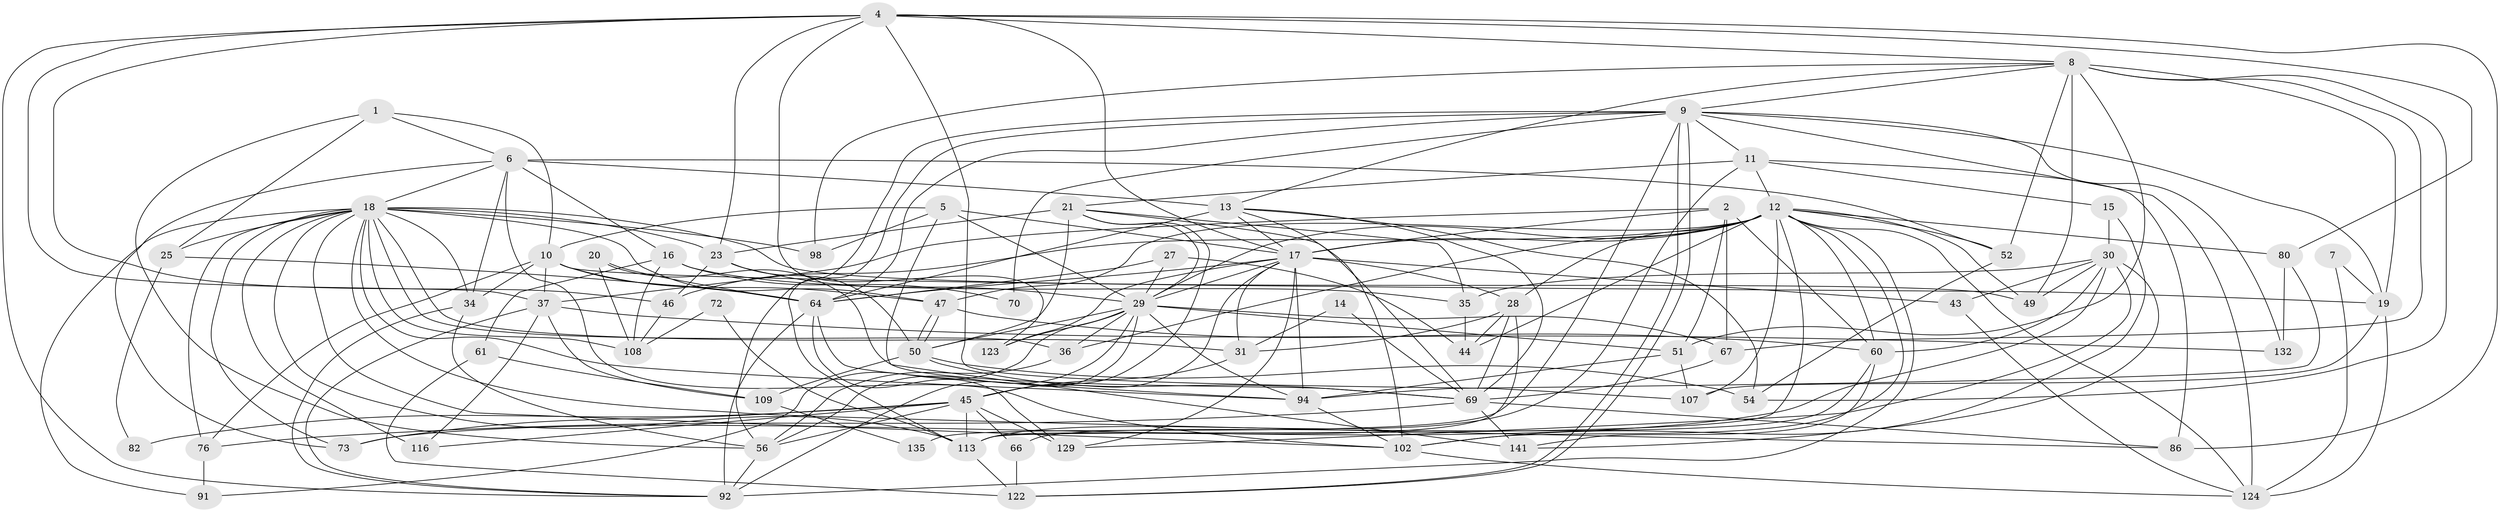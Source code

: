 // original degree distribution, {3: 0.2482758620689655, 4: 0.30344827586206896, 7: 0.041379310344827586, 2: 0.1310344827586207, 6: 0.06206896551724138, 9: 0.006896551724137931, 5: 0.2, 8: 0.006896551724137931}
// Generated by graph-tools (version 1.1) at 2025/15/03/09/25 04:15:16]
// undirected, 72 vertices, 207 edges
graph export_dot {
graph [start="1"]
  node [color=gray90,style=filled];
  1 [super="+3"];
  2 [super="+22"];
  4 [super="+68+71"];
  5 [super="+105"];
  6 [super="+65+59"];
  7;
  8 [super="+103+121"];
  9 [super="+114"];
  10 [super="+39+95"];
  11 [super="+40"];
  12 [super="+33+85+32"];
  13 [super="+41+88"];
  14;
  15;
  16;
  17 [super="+74+99+38"];
  18 [super="+104+24+26+48"];
  19 [super="+110"];
  20;
  21 [super="+57+58"];
  23 [super="+96"];
  25;
  27;
  28 [super="+42"];
  29 [super="+127+112+100"];
  30 [super="+79"];
  31 [super="+93"];
  34 [super="+90"];
  35 [super="+145"];
  36 [super="+101"];
  37 [super="+63"];
  43;
  44;
  45 [super="+87"];
  46 [super="+136"];
  47;
  49 [super="+81"];
  50 [super="+97+62"];
  51 [super="+53"];
  52;
  54;
  56 [super="+133"];
  60 [super="+77"];
  61;
  64 [super="+75"];
  66;
  67;
  69 [super="+106"];
  70;
  72;
  73;
  76 [super="+125"];
  80;
  82;
  86 [super="+128"];
  91;
  92 [super="+138"];
  94 [super="+115"];
  98 [super="+126"];
  102 [super="+118"];
  107;
  108 [super="+119"];
  109;
  113;
  116;
  122;
  123;
  124 [super="+137"];
  129 [super="+130"];
  132;
  135;
  141;
  1 -- 25;
  1 -- 56;
  1 -- 6;
  1 -- 10;
  2 -- 67;
  2 -- 51;
  2 -- 17;
  2 -- 60;
  2 -- 37;
  4 -- 107;
  4 -- 46;
  4 -- 80;
  4 -- 92;
  4 -- 23;
  4 -- 123;
  4 -- 86;
  4 -- 8;
  4 -- 37;
  4 -- 17 [weight=2];
  5 -- 29;
  5 -- 17;
  5 -- 10;
  5 -- 141;
  5 -- 98;
  6 -- 73;
  6 -- 52;
  6 -- 16;
  6 -- 34;
  6 -- 18;
  6 -- 102;
  6 -- 13 [weight=2];
  7 -- 124;
  7 -- 19;
  8 -- 49 [weight=2];
  8 -- 67;
  8 -- 51;
  8 -- 52;
  8 -- 13;
  8 -- 19;
  8 -- 9;
  8 -- 98;
  8 -- 54;
  9 -- 56;
  9 -- 122;
  9 -- 122;
  9 -- 19;
  9 -- 64;
  9 -- 124;
  9 -- 132;
  9 -- 135;
  9 -- 113;
  9 -- 70;
  9 -- 11;
  10 -- 76;
  10 -- 64;
  10 -- 19;
  10 -- 34;
  10 -- 37;
  10 -- 47;
  11 -- 113;
  11 -- 21;
  11 -- 15;
  11 -- 86;
  11 -- 12;
  12 -- 44;
  12 -- 107;
  12 -- 29;
  12 -- 36;
  12 -- 80;
  12 -- 113;
  12 -- 49;
  12 -- 124;
  12 -- 92;
  12 -- 28;
  12 -- 47;
  12 -- 102;
  12 -- 60;
  12 -- 46;
  12 -- 17 [weight=2];
  12 -- 52;
  13 -- 102;
  13 -- 69;
  13 -- 64;
  13 -- 17;
  13 -- 54;
  14 -- 31;
  14 -- 69;
  15 -- 102;
  15 -- 30;
  16 -- 61;
  16 -- 70;
  16 -- 35;
  16 -- 108;
  17 -- 43;
  17 -- 28;
  17 -- 31;
  17 -- 129;
  17 -- 94;
  17 -- 64;
  17 -- 45;
  17 -- 123;
  17 -- 29;
  18 -- 25;
  18 -- 113;
  18 -- 98;
  18 -- 86;
  18 -- 108;
  18 -- 31;
  18 -- 94;
  18 -- 47;
  18 -- 102;
  18 -- 49;
  18 -- 34;
  18 -- 116;
  18 -- 91;
  18 -- 36;
  18 -- 76;
  18 -- 73;
  18 -- 23;
  19 -- 124;
  19 -- 107;
  20 -- 69;
  20 -- 108;
  20 -- 64;
  21 -- 35;
  21 -- 45;
  21 -- 29;
  21 -- 50;
  21 -- 69;
  21 -- 23;
  23 -- 29;
  23 -- 46;
  23 -- 50;
  25 -- 64;
  25 -- 82;
  27 -- 44;
  27 -- 29;
  27 -- 64;
  28 -- 113;
  28 -- 44;
  28 -- 31;
  28 -- 69;
  29 -- 92;
  29 -- 94;
  29 -- 67;
  29 -- 123;
  29 -- 91;
  29 -- 51;
  29 -- 36;
  29 -- 50 [weight=2];
  29 -- 56;
  30 -- 60;
  30 -- 43;
  30 -- 129;
  30 -- 73;
  30 -- 141;
  30 -- 35;
  30 -- 49;
  31 -- 45;
  34 -- 92;
  34 -- 56;
  35 -- 44;
  36 -- 56;
  37 -- 92;
  37 -- 109;
  37 -- 132;
  37 -- 116;
  43 -- 124;
  45 -- 113;
  45 -- 129;
  45 -- 66;
  45 -- 73;
  45 -- 82;
  45 -- 116;
  45 -- 56;
  46 -- 108;
  47 -- 50;
  47 -- 50;
  47 -- 60;
  50 -- 109;
  50 -- 69;
  50 -- 54;
  51 -- 107;
  51 -- 94;
  52 -- 54;
  56 -- 92;
  60 -- 66;
  60 -- 141;
  61 -- 109;
  61 -- 122;
  64 -- 129;
  64 -- 92;
  64 -- 94;
  66 -- 122;
  67 -- 69;
  69 -- 76;
  69 -- 86;
  69 -- 141;
  72 -- 108;
  72 -- 113;
  76 -- 91;
  80 -- 132;
  80 -- 94;
  94 -- 102;
  102 -- 124;
  109 -- 135;
  113 -- 122;
}

